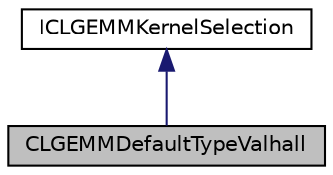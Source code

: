 digraph "CLGEMMDefaultTypeValhall"
{
 // LATEX_PDF_SIZE
  edge [fontname="Helvetica",fontsize="10",labelfontname="Helvetica",labelfontsize="10"];
  node [fontname="Helvetica",fontsize="10",shape=record];
  Node1 [label="CLGEMMDefaultTypeValhall",height=0.2,width=0.4,color="black", fillcolor="grey75", style="filled", fontcolor="black",tooltip="Valhall based OpenCL GEMMKernel selection."];
  Node2 -> Node1 [dir="back",color="midnightblue",fontsize="10",style="solid",fontname="Helvetica"];
  Node2 [label="ICLGEMMKernelSelection",height=0.2,width=0.4,color="black", fillcolor="white", style="filled",URL="$classarm__compute_1_1cl__gemm_1_1_i_c_l_g_e_m_m_kernel_selection.xhtml",tooltip="Basic interface for the GEMM kernel selection."];
}
